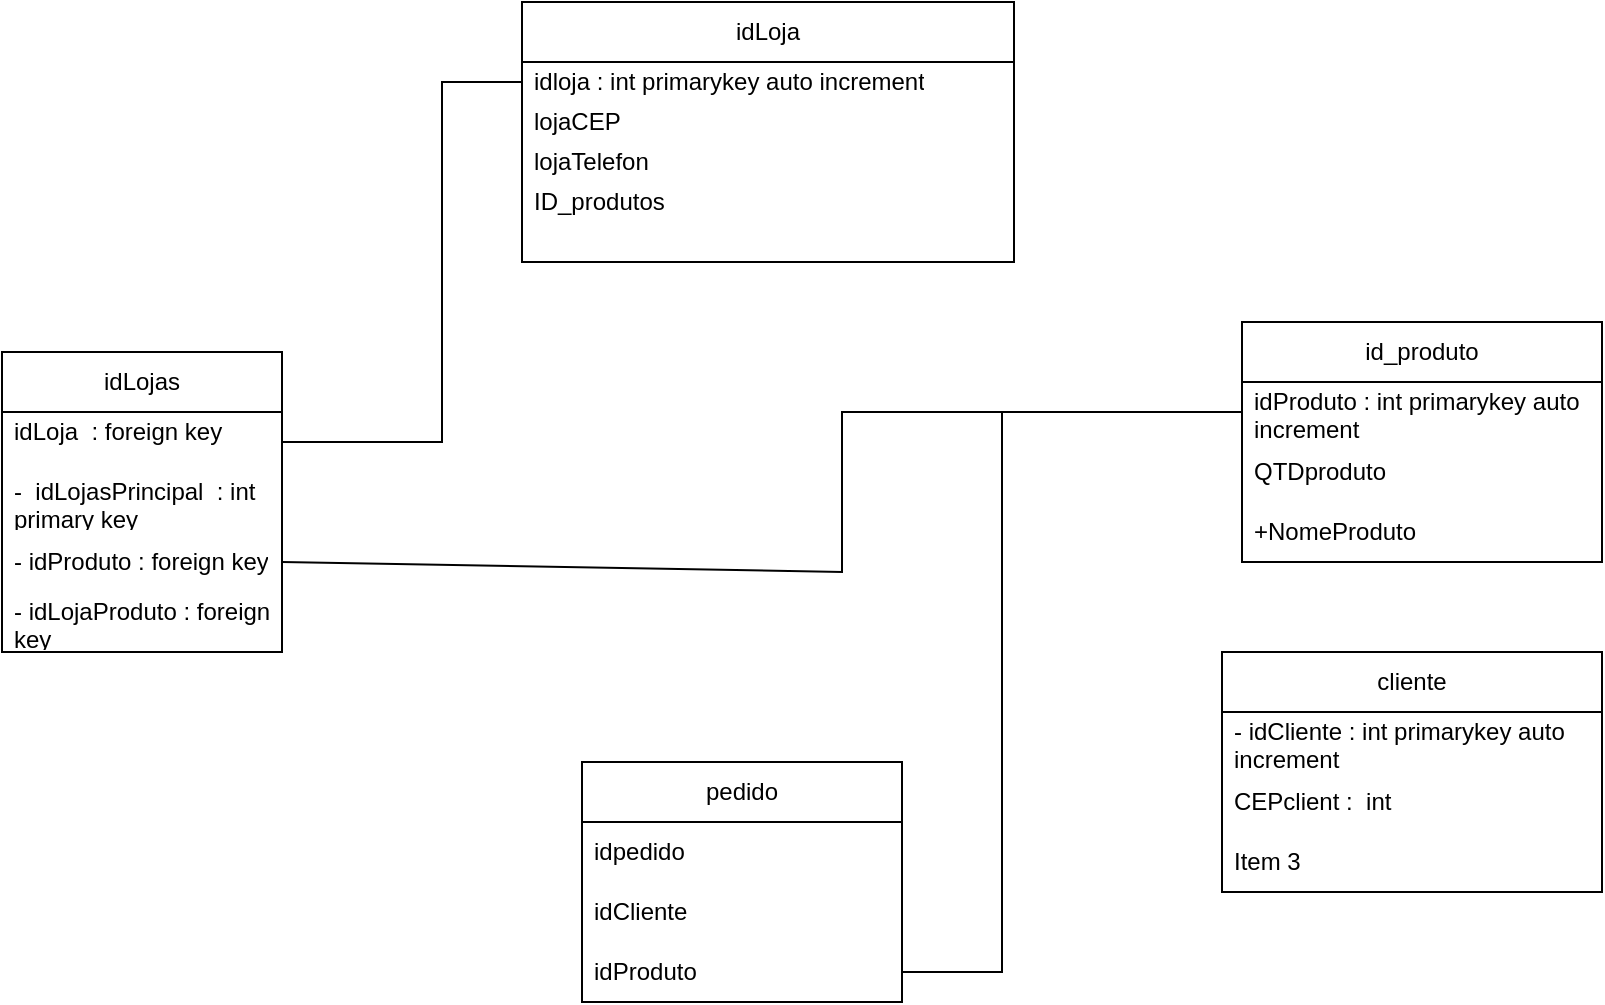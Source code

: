 <mxfile version="24.3.1" type="github">
  <diagram id="C5RBs43oDa-KdzZeNtuy" name="Page-1">
    <mxGraphModel dx="830" dy="522" grid="1" gridSize="10" guides="1" tooltips="1" connect="1" arrows="1" fold="1" page="1" pageScale="1" pageWidth="827" pageHeight="1169" math="0" shadow="0">
      <root>
        <mxCell id="WIyWlLk6GJQsqaUBKTNV-0" />
        <mxCell id="WIyWlLk6GJQsqaUBKTNV-1" parent="WIyWlLk6GJQsqaUBKTNV-0" />
        <mxCell id="ZvCJQ66XpChy0ZNjjR11-0" value="idLojas" style="swimlane;fontStyle=0;childLayout=stackLayout;horizontal=1;startSize=30;horizontalStack=0;resizeParent=1;resizeParentMax=0;resizeLast=0;collapsible=1;marginBottom=0;whiteSpace=wrap;html=1;" vertex="1" parent="WIyWlLk6GJQsqaUBKTNV-1">
          <mxGeometry x="10" y="185" width="140" height="150" as="geometry" />
        </mxCell>
        <mxCell id="ZvCJQ66XpChy0ZNjjR11-25" value="idLoja&amp;nbsp; : foreign key&amp;nbsp;&lt;div&gt;&amp;nbsp;&lt;/div&gt;" style="text;strokeColor=none;fillColor=none;align=left;verticalAlign=middle;spacingLeft=4;spacingRight=4;overflow=hidden;points=[[0,0.5],[1,0.5]];portConstraint=eastwest;rotatable=0;whiteSpace=wrap;html=1;" vertex="1" parent="ZvCJQ66XpChy0ZNjjR11-0">
          <mxGeometry y="30" width="140" height="30" as="geometry" />
        </mxCell>
        <mxCell id="ZvCJQ66XpChy0ZNjjR11-1" value="-&amp;nbsp; idLojasPrincipal&amp;nbsp; : int primary key" style="text;strokeColor=none;fillColor=none;align=left;verticalAlign=middle;spacingLeft=4;spacingRight=4;overflow=hidden;points=[[0,0.5],[1,0.5]];portConstraint=eastwest;rotatable=0;whiteSpace=wrap;html=1;" vertex="1" parent="ZvCJQ66XpChy0ZNjjR11-0">
          <mxGeometry y="60" width="140" height="30" as="geometry" />
        </mxCell>
        <mxCell id="ZvCJQ66XpChy0ZNjjR11-2" value="&lt;div&gt;&lt;span style=&quot;background-color: initial;&quot;&gt;- idProduto :&amp;nbsp;&lt;/span&gt;&lt;span style=&quot;background-color: initial;&quot;&gt;foreign key&lt;/span&gt;&lt;br&gt;&lt;/div&gt;" style="text;strokeColor=none;fillColor=none;align=left;verticalAlign=middle;spacingLeft=4;spacingRight=4;overflow=hidden;points=[[0,0.5],[1,0.5]];portConstraint=eastwest;rotatable=0;whiteSpace=wrap;html=1;" vertex="1" parent="ZvCJQ66XpChy0ZNjjR11-0">
          <mxGeometry y="90" width="140" height="30" as="geometry" />
        </mxCell>
        <mxCell id="ZvCJQ66XpChy0ZNjjR11-3" value="- idLojaProduto : foreign key" style="text;strokeColor=none;fillColor=none;align=left;verticalAlign=middle;spacingLeft=4;spacingRight=4;overflow=hidden;points=[[0,0.5],[1,0.5]];portConstraint=eastwest;rotatable=0;whiteSpace=wrap;html=1;" vertex="1" parent="ZvCJQ66XpChy0ZNjjR11-0">
          <mxGeometry y="120" width="140" height="30" as="geometry" />
        </mxCell>
        <mxCell id="ZvCJQ66XpChy0ZNjjR11-4" value="" style="endArrow=none;html=1;rounded=0;entryX=0;entryY=0.5;entryDx=0;entryDy=0;exitX=1;exitY=0.5;exitDx=0;exitDy=0;" edge="1" parent="WIyWlLk6GJQsqaUBKTNV-1" source="ZvCJQ66XpChy0ZNjjR11-25" target="ZvCJQ66XpChy0ZNjjR11-23">
          <mxGeometry width="50" height="50" relative="1" as="geometry">
            <mxPoint x="330" y="230" as="sourcePoint" />
            <mxPoint x="470" y="230" as="targetPoint" />
            <Array as="points">
              <mxPoint x="230" y="230" />
              <mxPoint x="230" y="50" />
            </Array>
          </mxGeometry>
        </mxCell>
        <mxCell id="ZvCJQ66XpChy0ZNjjR11-5" value="idLoja" style="swimlane;fontStyle=0;childLayout=stackLayout;horizontal=1;startSize=30;horizontalStack=0;resizeParent=1;resizeParentMax=0;resizeLast=0;collapsible=1;marginBottom=0;whiteSpace=wrap;html=1;" vertex="1" parent="WIyWlLk6GJQsqaUBKTNV-1">
          <mxGeometry x="270" y="10" width="246" height="130" as="geometry">
            <mxRectangle x="490" y="40" width="70" height="30" as="alternateBounds" />
          </mxGeometry>
        </mxCell>
        <mxCell id="ZvCJQ66XpChy0ZNjjR11-23" value="idloja : int primarykey auto increment" style="text;strokeColor=none;fillColor=none;align=left;verticalAlign=middle;spacingLeft=4;spacingRight=4;overflow=hidden;points=[[0,0.5],[1,0.5]];portConstraint=eastwest;rotatable=0;whiteSpace=wrap;html=1;" vertex="1" parent="ZvCJQ66XpChy0ZNjjR11-5">
          <mxGeometry y="30" width="246" height="20" as="geometry" />
        </mxCell>
        <mxCell id="ZvCJQ66XpChy0ZNjjR11-6" value="lojaCEP" style="text;strokeColor=none;fillColor=none;align=left;verticalAlign=middle;spacingLeft=4;spacingRight=4;overflow=hidden;points=[[0,0.5],[1,0.5]];portConstraint=eastwest;rotatable=0;whiteSpace=wrap;html=1;" vertex="1" parent="ZvCJQ66XpChy0ZNjjR11-5">
          <mxGeometry y="50" width="246" height="20" as="geometry" />
        </mxCell>
        <mxCell id="ZvCJQ66XpChy0ZNjjR11-7" value="lojaTelefon" style="text;strokeColor=none;fillColor=none;align=left;verticalAlign=middle;spacingLeft=4;spacingRight=4;overflow=hidden;points=[[0,0.5],[1,0.5]];portConstraint=eastwest;rotatable=0;whiteSpace=wrap;html=1;" vertex="1" parent="ZvCJQ66XpChy0ZNjjR11-5">
          <mxGeometry y="70" width="246" height="20" as="geometry" />
        </mxCell>
        <mxCell id="ZvCJQ66XpChy0ZNjjR11-8" value="ID_produtos" style="text;strokeColor=none;fillColor=none;align=left;verticalAlign=middle;spacingLeft=4;spacingRight=4;overflow=hidden;points=[[0,0.5],[1,0.5]];portConstraint=eastwest;rotatable=0;whiteSpace=wrap;html=1;" vertex="1" parent="ZvCJQ66XpChy0ZNjjR11-5">
          <mxGeometry y="90" width="246" height="20" as="geometry" />
        </mxCell>
        <mxCell id="ZvCJQ66XpChy0ZNjjR11-24" style="text;strokeColor=none;fillColor=none;align=left;verticalAlign=middle;spacingLeft=4;spacingRight=4;overflow=hidden;points=[[0,0.5],[1,0.5]];portConstraint=eastwest;rotatable=0;whiteSpace=wrap;html=1;" vertex="1" parent="ZvCJQ66XpChy0ZNjjR11-5">
          <mxGeometry y="110" width="246" height="20" as="geometry" />
        </mxCell>
        <mxCell id="ZvCJQ66XpChy0ZNjjR11-9" value="" style="endArrow=none;html=1;rounded=0;exitX=1;exitY=0.5;exitDx=0;exitDy=0;entryX=0;entryY=0.5;entryDx=0;entryDy=0;" edge="1" parent="WIyWlLk6GJQsqaUBKTNV-1" source="ZvCJQ66XpChy0ZNjjR11-2" target="ZvCJQ66XpChy0ZNjjR11-11">
          <mxGeometry width="50" height="50" relative="1" as="geometry">
            <mxPoint x="390" y="300" as="sourcePoint" />
            <mxPoint x="430" y="220" as="targetPoint" />
            <Array as="points">
              <mxPoint x="430" y="295" />
              <mxPoint x="430" y="215" />
            </Array>
          </mxGeometry>
        </mxCell>
        <mxCell id="ZvCJQ66XpChy0ZNjjR11-10" value="id_produto" style="swimlane;fontStyle=0;childLayout=stackLayout;horizontal=1;startSize=30;horizontalStack=0;resizeParent=1;resizeParentMax=0;resizeLast=0;collapsible=1;marginBottom=0;whiteSpace=wrap;html=1;" vertex="1" parent="WIyWlLk6GJQsqaUBKTNV-1">
          <mxGeometry x="630" y="170" width="180" height="120" as="geometry" />
        </mxCell>
        <mxCell id="ZvCJQ66XpChy0ZNjjR11-11" value="idProduto : int primarykey auto increment" style="text;strokeColor=none;fillColor=none;align=left;verticalAlign=middle;spacingLeft=4;spacingRight=4;overflow=hidden;points=[[0,0.5],[1,0.5]];portConstraint=eastwest;rotatable=0;whiteSpace=wrap;html=1;" vertex="1" parent="ZvCJQ66XpChy0ZNjjR11-10">
          <mxGeometry y="30" width="180" height="30" as="geometry" />
        </mxCell>
        <mxCell id="ZvCJQ66XpChy0ZNjjR11-12" value="QTDproduto" style="text;strokeColor=none;fillColor=none;align=left;verticalAlign=middle;spacingLeft=4;spacingRight=4;overflow=hidden;points=[[0,0.5],[1,0.5]];portConstraint=eastwest;rotatable=0;whiteSpace=wrap;html=1;" vertex="1" parent="ZvCJQ66XpChy0ZNjjR11-10">
          <mxGeometry y="60" width="180" height="30" as="geometry" />
        </mxCell>
        <mxCell id="ZvCJQ66XpChy0ZNjjR11-13" value="+NomeProduto" style="text;strokeColor=none;fillColor=none;align=left;verticalAlign=middle;spacingLeft=4;spacingRight=4;overflow=hidden;points=[[0,0.5],[1,0.5]];portConstraint=eastwest;rotatable=0;whiteSpace=wrap;html=1;" vertex="1" parent="ZvCJQ66XpChy0ZNjjR11-10">
          <mxGeometry y="90" width="180" height="30" as="geometry" />
        </mxCell>
        <mxCell id="ZvCJQ66XpChy0ZNjjR11-16" value="pedido" style="swimlane;fontStyle=0;childLayout=stackLayout;horizontal=1;startSize=30;horizontalStack=0;resizeParent=1;resizeParentMax=0;resizeLast=0;collapsible=1;marginBottom=0;whiteSpace=wrap;html=1;" vertex="1" parent="WIyWlLk6GJQsqaUBKTNV-1">
          <mxGeometry x="300" y="390" width="160" height="120" as="geometry" />
        </mxCell>
        <mxCell id="ZvCJQ66XpChy0ZNjjR11-17" value="idpedido" style="text;strokeColor=none;fillColor=none;align=left;verticalAlign=middle;spacingLeft=4;spacingRight=4;overflow=hidden;points=[[0,0.5],[1,0.5]];portConstraint=eastwest;rotatable=0;whiteSpace=wrap;html=1;" vertex="1" parent="ZvCJQ66XpChy0ZNjjR11-16">
          <mxGeometry y="30" width="160" height="30" as="geometry" />
        </mxCell>
        <mxCell id="ZvCJQ66XpChy0ZNjjR11-18" value="idCliente" style="text;strokeColor=none;fillColor=none;align=left;verticalAlign=middle;spacingLeft=4;spacingRight=4;overflow=hidden;points=[[0,0.5],[1,0.5]];portConstraint=eastwest;rotatable=0;whiteSpace=wrap;html=1;" vertex="1" parent="ZvCJQ66XpChy0ZNjjR11-16">
          <mxGeometry y="60" width="160" height="30" as="geometry" />
        </mxCell>
        <mxCell id="ZvCJQ66XpChy0ZNjjR11-19" value="idProduto" style="text;strokeColor=none;fillColor=none;align=left;verticalAlign=middle;spacingLeft=4;spacingRight=4;overflow=hidden;points=[[0,0.5],[1,0.5]];portConstraint=eastwest;rotatable=0;whiteSpace=wrap;html=1;" vertex="1" parent="ZvCJQ66XpChy0ZNjjR11-16">
          <mxGeometry y="90" width="160" height="30" as="geometry" />
        </mxCell>
        <mxCell id="ZvCJQ66XpChy0ZNjjR11-27" value="" style="endArrow=none;html=1;rounded=0;exitX=1;exitY=0.5;exitDx=0;exitDy=0;entryX=0;entryY=0.5;entryDx=0;entryDy=0;" edge="1" parent="WIyWlLk6GJQsqaUBKTNV-1" source="ZvCJQ66XpChy0ZNjjR11-19" target="ZvCJQ66XpChy0ZNjjR11-11">
          <mxGeometry width="50" height="50" relative="1" as="geometry">
            <mxPoint x="600" y="410" as="sourcePoint" />
            <mxPoint x="650" y="360" as="targetPoint" />
            <Array as="points">
              <mxPoint x="510" y="495" />
              <mxPoint x="510" y="215" />
            </Array>
          </mxGeometry>
        </mxCell>
        <mxCell id="ZvCJQ66XpChy0ZNjjR11-28" value="cliente" style="swimlane;fontStyle=0;childLayout=stackLayout;horizontal=1;startSize=30;horizontalStack=0;resizeParent=1;resizeParentMax=0;resizeLast=0;collapsible=1;marginBottom=0;whiteSpace=wrap;html=1;" vertex="1" parent="WIyWlLk6GJQsqaUBKTNV-1">
          <mxGeometry x="620" y="335" width="190" height="120" as="geometry" />
        </mxCell>
        <mxCell id="ZvCJQ66XpChy0ZNjjR11-29" value="- idCliente : int primarykey auto increment" style="text;strokeColor=none;fillColor=none;align=left;verticalAlign=middle;spacingLeft=4;spacingRight=4;overflow=hidden;points=[[0,0.5],[1,0.5]];portConstraint=eastwest;rotatable=0;whiteSpace=wrap;html=1;" vertex="1" parent="ZvCJQ66XpChy0ZNjjR11-28">
          <mxGeometry y="30" width="190" height="30" as="geometry" />
        </mxCell>
        <mxCell id="ZvCJQ66XpChy0ZNjjR11-30" value="CEPclient :&amp;nbsp; int&amp;nbsp;" style="text;strokeColor=none;fillColor=none;align=left;verticalAlign=middle;spacingLeft=4;spacingRight=4;overflow=hidden;points=[[0,0.5],[1,0.5]];portConstraint=eastwest;rotatable=0;whiteSpace=wrap;html=1;" vertex="1" parent="ZvCJQ66XpChy0ZNjjR11-28">
          <mxGeometry y="60" width="190" height="30" as="geometry" />
        </mxCell>
        <mxCell id="ZvCJQ66XpChy0ZNjjR11-31" value="Item 3" style="text;strokeColor=none;fillColor=none;align=left;verticalAlign=middle;spacingLeft=4;spacingRight=4;overflow=hidden;points=[[0,0.5],[1,0.5]];portConstraint=eastwest;rotatable=0;whiteSpace=wrap;html=1;" vertex="1" parent="ZvCJQ66XpChy0ZNjjR11-28">
          <mxGeometry y="90" width="190" height="30" as="geometry" />
        </mxCell>
      </root>
    </mxGraphModel>
  </diagram>
</mxfile>
